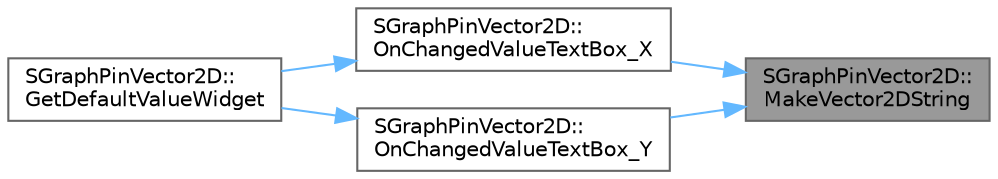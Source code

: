 digraph "SGraphPinVector2D::MakeVector2DString"
{
 // INTERACTIVE_SVG=YES
 // LATEX_PDF_SIZE
  bgcolor="transparent";
  edge [fontname=Helvetica,fontsize=10,labelfontname=Helvetica,labelfontsize=10];
  node [fontname=Helvetica,fontsize=10,shape=box,height=0.2,width=0.4];
  rankdir="RL";
  Node1 [id="Node000001",label="SGraphPinVector2D::\lMakeVector2DString",height=0.2,width=0.4,color="gray40", fillcolor="grey60", style="filled", fontcolor="black",tooltip=" "];
  Node1 -> Node2 [id="edge1_Node000001_Node000002",dir="back",color="steelblue1",style="solid",tooltip=" "];
  Node2 [id="Node000002",label="SGraphPinVector2D::\lOnChangedValueTextBox_X",height=0.2,width=0.4,color="grey40", fillcolor="white", style="filled",URL="$d3/d4a/classSGraphPinVector2D.html#a3d75ffb101b7f190707deaec04af8d3d",tooltip=" "];
  Node2 -> Node3 [id="edge2_Node000002_Node000003",dir="back",color="steelblue1",style="solid",tooltip=" "];
  Node3 [id="Node000003",label="SGraphPinVector2D::\lGetDefaultValueWidget",height=0.2,width=0.4,color="grey40", fillcolor="white", style="filled",URL="$d3/d4a/classSGraphPinVector2D.html#aa7f78d47074ba2f901348b8c5be5a911",tooltip="Function to create class specific widget."];
  Node1 -> Node4 [id="edge3_Node000001_Node000004",dir="back",color="steelblue1",style="solid",tooltip=" "];
  Node4 [id="Node000004",label="SGraphPinVector2D::\lOnChangedValueTextBox_Y",height=0.2,width=0.4,color="grey40", fillcolor="white", style="filled",URL="$d3/d4a/classSGraphPinVector2D.html#a9abeafd292378c2fd47cf17acb6bcf54",tooltip=" "];
  Node4 -> Node3 [id="edge4_Node000004_Node000003",dir="back",color="steelblue1",style="solid",tooltip=" "];
}
